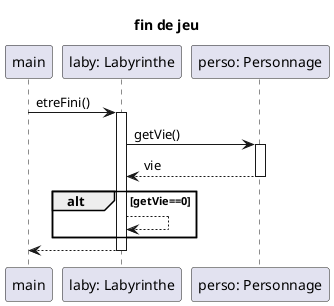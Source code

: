 @startuml
title fin de jeu

participant "main" as m
participant "laby: Labyrinthe" as laby
participant "perso: Personnage" as perso

m -> laby : etreFini()
activate laby
  laby -> perso : getVie()
    activate perso

    laby <-- perso : vie
  deactivate perso

  alt getVie==0
    laby --> laby
  end


  m <-- laby
deactivate laby


@enduml